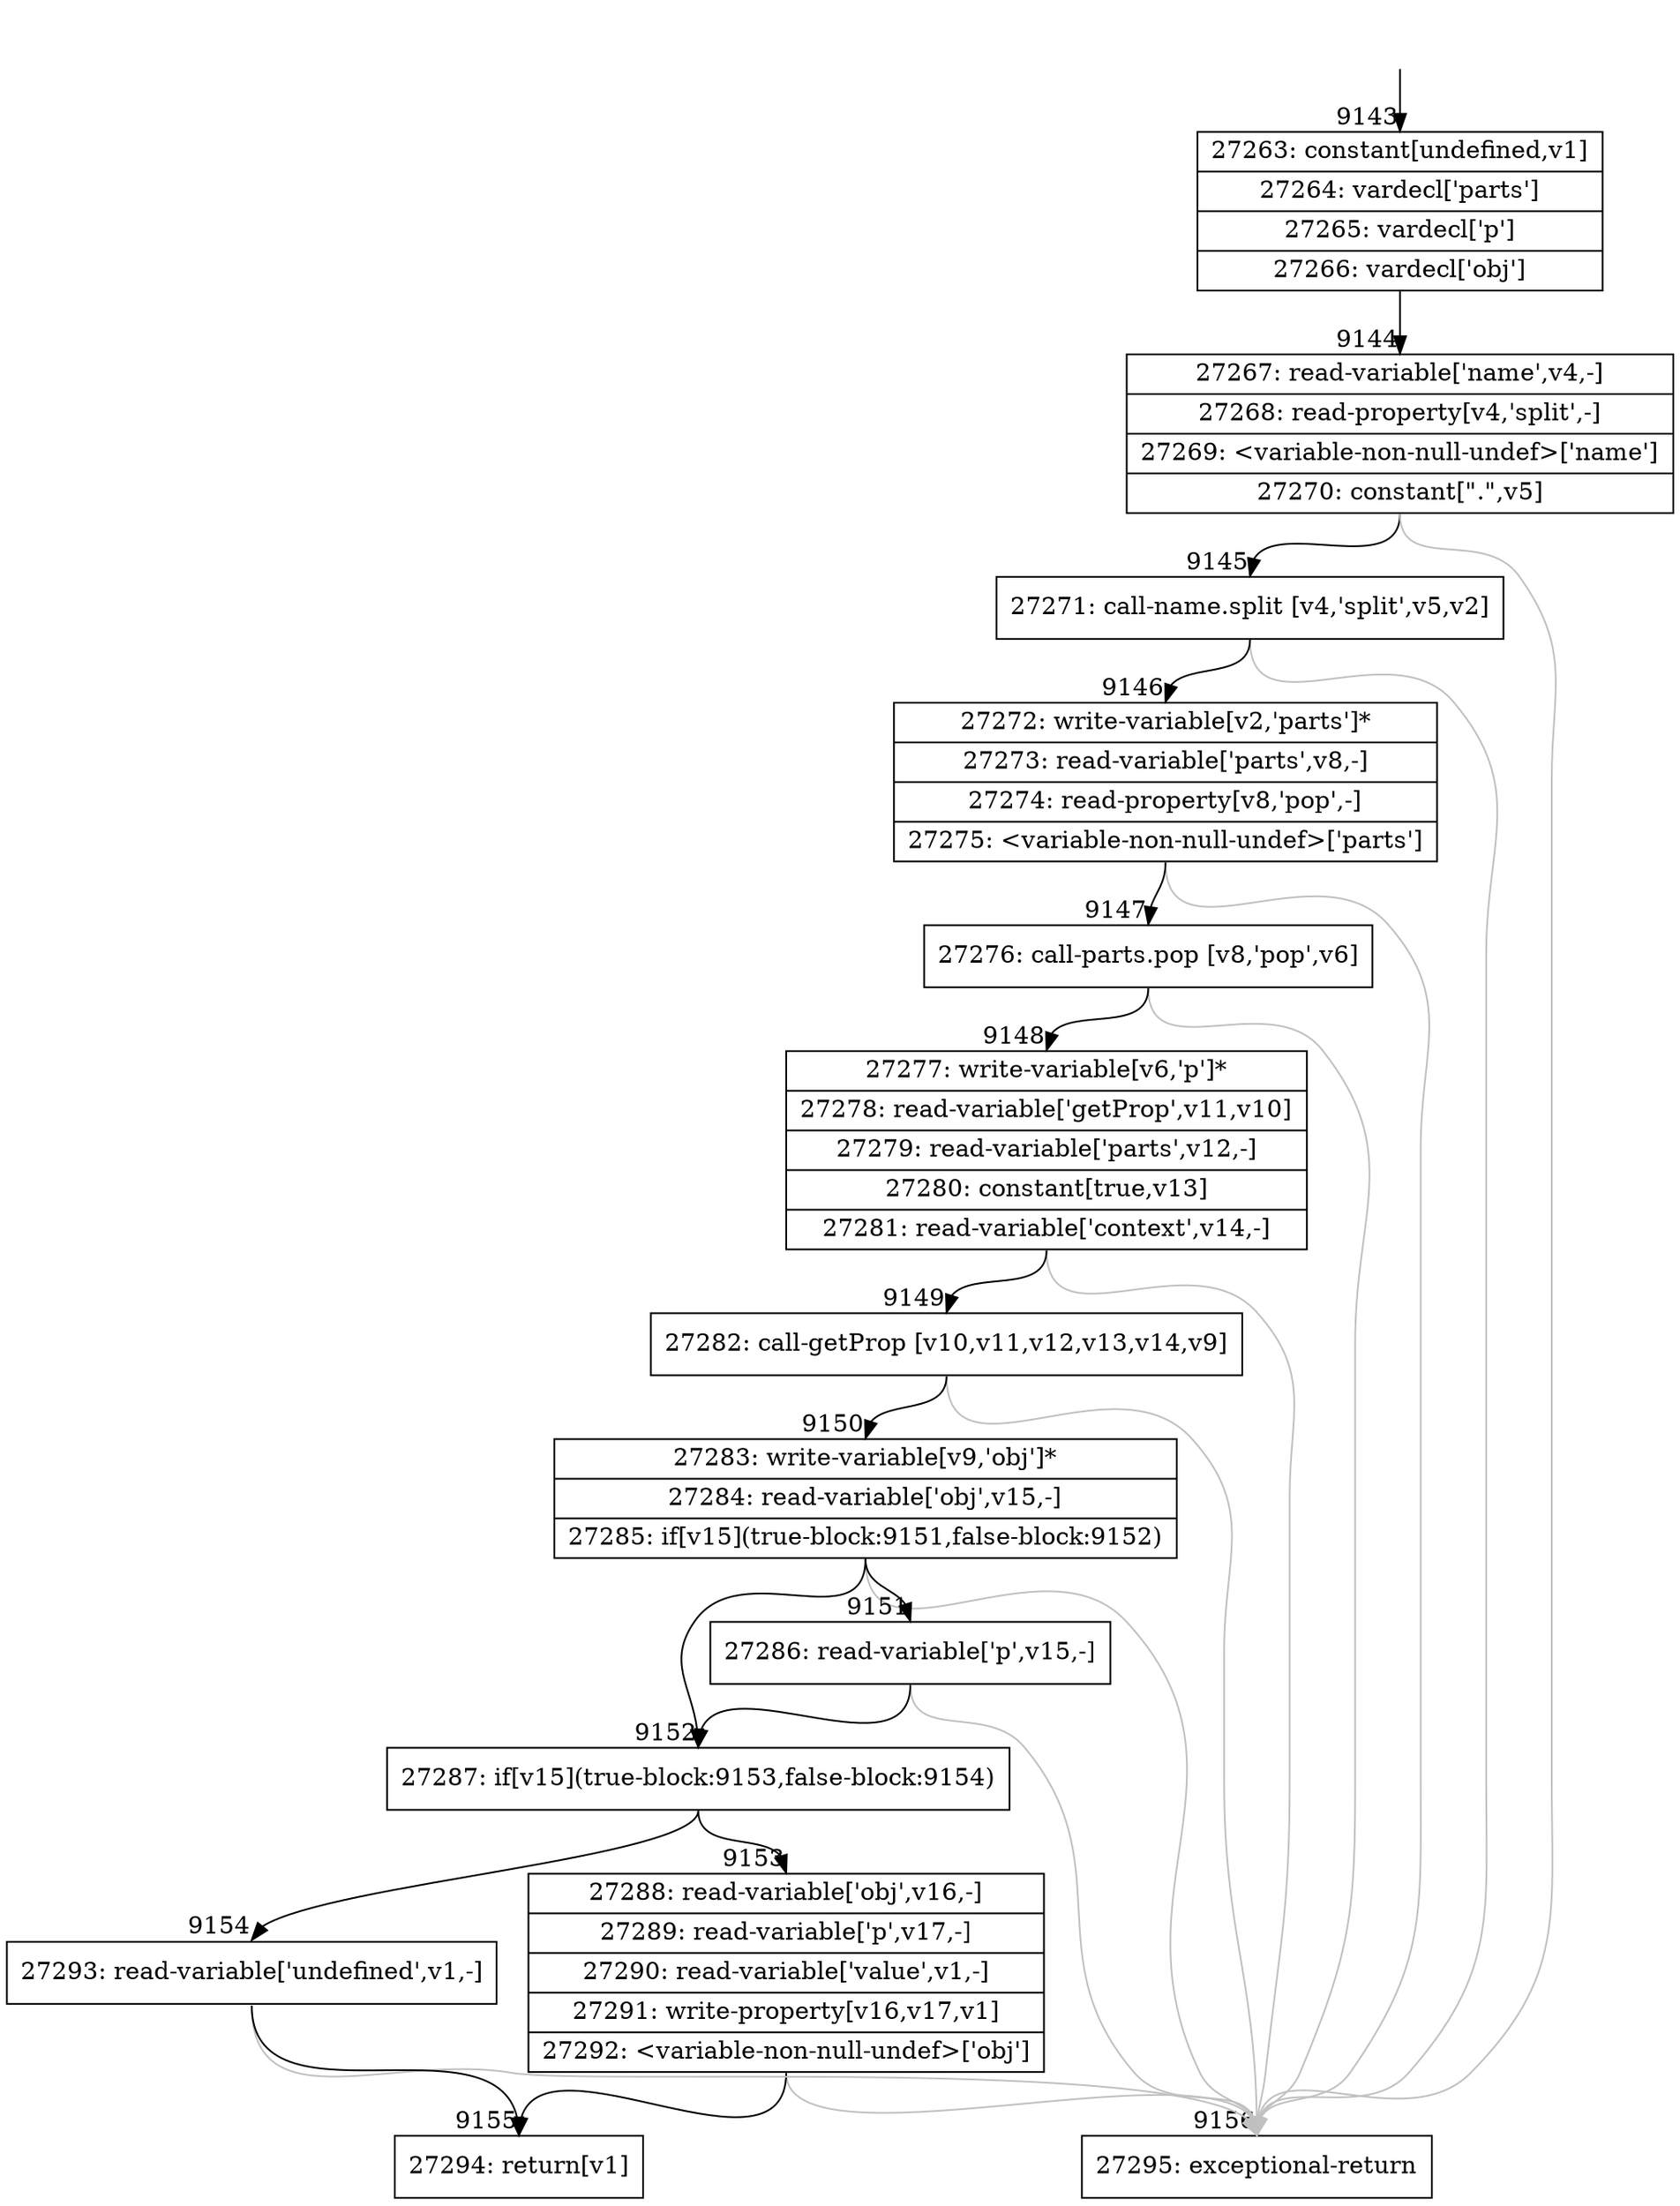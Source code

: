 digraph {
rankdir="TD"
BB_entry622[shape=none,label=""];
BB_entry622 -> BB9143 [tailport=s, headport=n, headlabel="    9143"]
BB9143 [shape=record label="{27263: constant[undefined,v1]|27264: vardecl['parts']|27265: vardecl['p']|27266: vardecl['obj']}" ] 
BB9143 -> BB9144 [tailport=s, headport=n, headlabel="      9144"]
BB9144 [shape=record label="{27267: read-variable['name',v4,-]|27268: read-property[v4,'split',-]|27269: \<variable-non-null-undef\>['name']|27270: constant[\".\",v5]}" ] 
BB9144 -> BB9145 [tailport=s, headport=n, headlabel="      9145"]
BB9144 -> BB9156 [tailport=s, headport=n, color=gray, headlabel="      9156"]
BB9145 [shape=record label="{27271: call-name.split [v4,'split',v5,v2]}" ] 
BB9145 -> BB9146 [tailport=s, headport=n, headlabel="      9146"]
BB9145 -> BB9156 [tailport=s, headport=n, color=gray]
BB9146 [shape=record label="{27272: write-variable[v2,'parts']*|27273: read-variable['parts',v8,-]|27274: read-property[v8,'pop',-]|27275: \<variable-non-null-undef\>['parts']}" ] 
BB9146 -> BB9147 [tailport=s, headport=n, headlabel="      9147"]
BB9146 -> BB9156 [tailport=s, headport=n, color=gray]
BB9147 [shape=record label="{27276: call-parts.pop [v8,'pop',v6]}" ] 
BB9147 -> BB9148 [tailport=s, headport=n, headlabel="      9148"]
BB9147 -> BB9156 [tailport=s, headport=n, color=gray]
BB9148 [shape=record label="{27277: write-variable[v6,'p']*|27278: read-variable['getProp',v11,v10]|27279: read-variable['parts',v12,-]|27280: constant[true,v13]|27281: read-variable['context',v14,-]}" ] 
BB9148 -> BB9149 [tailport=s, headport=n, headlabel="      9149"]
BB9148 -> BB9156 [tailport=s, headport=n, color=gray]
BB9149 [shape=record label="{27282: call-getProp [v10,v11,v12,v13,v14,v9]}" ] 
BB9149 -> BB9150 [tailport=s, headport=n, headlabel="      9150"]
BB9149 -> BB9156 [tailport=s, headport=n, color=gray]
BB9150 [shape=record label="{27283: write-variable[v9,'obj']*|27284: read-variable['obj',v15,-]|27285: if[v15](true-block:9151,false-block:9152)}" ] 
BB9150 -> BB9152 [tailport=s, headport=n, headlabel="      9152"]
BB9150 -> BB9151 [tailport=s, headport=n, headlabel="      9151"]
BB9150 -> BB9156 [tailport=s, headport=n, color=gray]
BB9151 [shape=record label="{27286: read-variable['p',v15,-]}" ] 
BB9151 -> BB9152 [tailport=s, headport=n]
BB9151 -> BB9156 [tailport=s, headport=n, color=gray]
BB9152 [shape=record label="{27287: if[v15](true-block:9153,false-block:9154)}" ] 
BB9152 -> BB9153 [tailport=s, headport=n, headlabel="      9153"]
BB9152 -> BB9154 [tailport=s, headport=n, headlabel="      9154"]
BB9153 [shape=record label="{27288: read-variable['obj',v16,-]|27289: read-variable['p',v17,-]|27290: read-variable['value',v1,-]|27291: write-property[v16,v17,v1]|27292: \<variable-non-null-undef\>['obj']}" ] 
BB9153 -> BB9155 [tailport=s, headport=n, headlabel="      9155"]
BB9153 -> BB9156 [tailport=s, headport=n, color=gray]
BB9154 [shape=record label="{27293: read-variable['undefined',v1,-]}" ] 
BB9154 -> BB9155 [tailport=s, headport=n]
BB9154 -> BB9156 [tailport=s, headport=n, color=gray]
BB9155 [shape=record label="{27294: return[v1]}" ] 
BB9156 [shape=record label="{27295: exceptional-return}" ] 
//#$~ 12802
}
